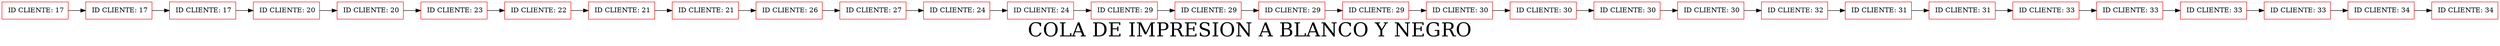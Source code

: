 digraph G { 
node[shape=box, color=red];
label="COLA DE IMPRESION A BLANCO Y NEGRO";
fontsize = 40;
nodo455659002[label=" ID CLIENTE: 17"]
nodo250421012[label=" ID CLIENTE: 17"]
nodo1915318863[label=" ID CLIENTE: 17"]
nodo1349393271[label=" ID CLIENTE: 20"]
nodo1338668845[label=" ID CLIENTE: 20"]
nodo159413332[label=" ID CLIENTE: 23"]
nodo1028214719[label=" ID CLIENTE: 22"]
nodo500977346[label=" ID CLIENTE: 21"]
nodo20132171[label=" ID CLIENTE: 21"]
nodo186370029[label=" ID CLIENTE: 26"]
nodo2094548358[label=" ID CLIENTE: 27"]
nodo51228289[label=" ID CLIENTE: 24"]
nodo455896770[label=" ID CLIENTE: 24"]
nodo1323165413[label=" ID CLIENTE: 29"]
nodo1880587981[label=" ID CLIENTE: 29"]
nodo511754216[label=" ID CLIENTE: 29"]
nodo1721931908[label=" ID CLIENTE: 29"]
nodo1198108795[label=" ID CLIENTE: 30"]
nodo214126413[label=" ID CLIENTE: 30"]
nodo396873410[label=" ID CLIENTE: 30"]
nodo1706234378[label=" ID CLIENTE: 30"]
nodo1368884364[label=" ID CLIENTE: 32"]
nodo401625763[label=" ID CLIENTE: 31"]
nodo772777427[label=" ID CLIENTE: 31"]
nodo83954662[label=" ID CLIENTE: 33"]
nodo1751075886[label=" ID CLIENTE: 33"]
nodo2108649164[label=" ID CLIENTE: 33"]
nodo777874839[label=" ID CLIENTE: 33"]
nodo445051633[label=" ID CLIENTE: 34"]
nodo1051754451[label=" ID CLIENTE: 34"]
nodo455659002 -> nodo250421012;
nodo250421012 -> nodo1915318863;
nodo1915318863 -> nodo1349393271;
nodo1349393271 -> nodo1338668845;
nodo1338668845 -> nodo159413332;
nodo159413332 -> nodo1028214719;
nodo1028214719 -> nodo500977346;
nodo500977346 -> nodo20132171;
nodo20132171 -> nodo186370029;
nodo186370029 -> nodo2094548358;
nodo2094548358 -> nodo51228289;
nodo51228289 -> nodo455896770;
nodo455896770 -> nodo1323165413;
nodo1323165413 -> nodo1880587981;
nodo1880587981 -> nodo511754216;
nodo511754216 -> nodo1721931908;
nodo1721931908 -> nodo1198108795;
nodo1198108795 -> nodo214126413;
nodo214126413 -> nodo396873410;
nodo396873410 -> nodo1706234378;
nodo1706234378 -> nodo1368884364;
nodo1368884364 -> nodo401625763;
nodo401625763 -> nodo772777427;
nodo772777427 -> nodo83954662;
nodo83954662 -> nodo1751075886;
nodo1751075886 -> nodo2108649164;
nodo2108649164 -> nodo777874839;
nodo777874839 -> nodo445051633;
nodo445051633 -> nodo1051754451;
rankdir=LR;
} 
